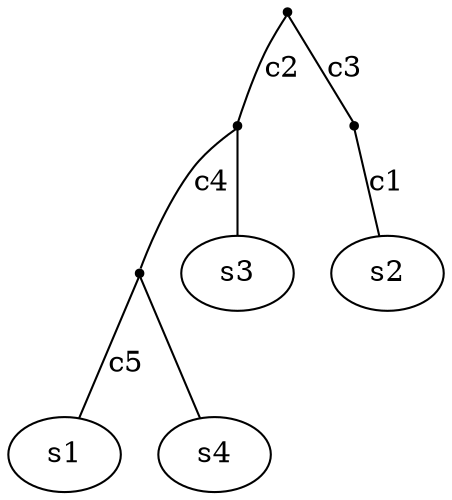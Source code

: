 digraph case_2 {
size="8,11";
node [shape=point];
edge [arrowhead=none];
1[shape=ellipse,label=s1];
2->1[label=c5];
3[shape=ellipse,label=s4];
2->3;
4->2[label=c4];
5[shape=ellipse,label=s3];
4->5;
6->4[label=c2];
7[shape=ellipse,label=s2];
8->7[label=c1];
6->8[shape=ellipse,label=c3];
}
